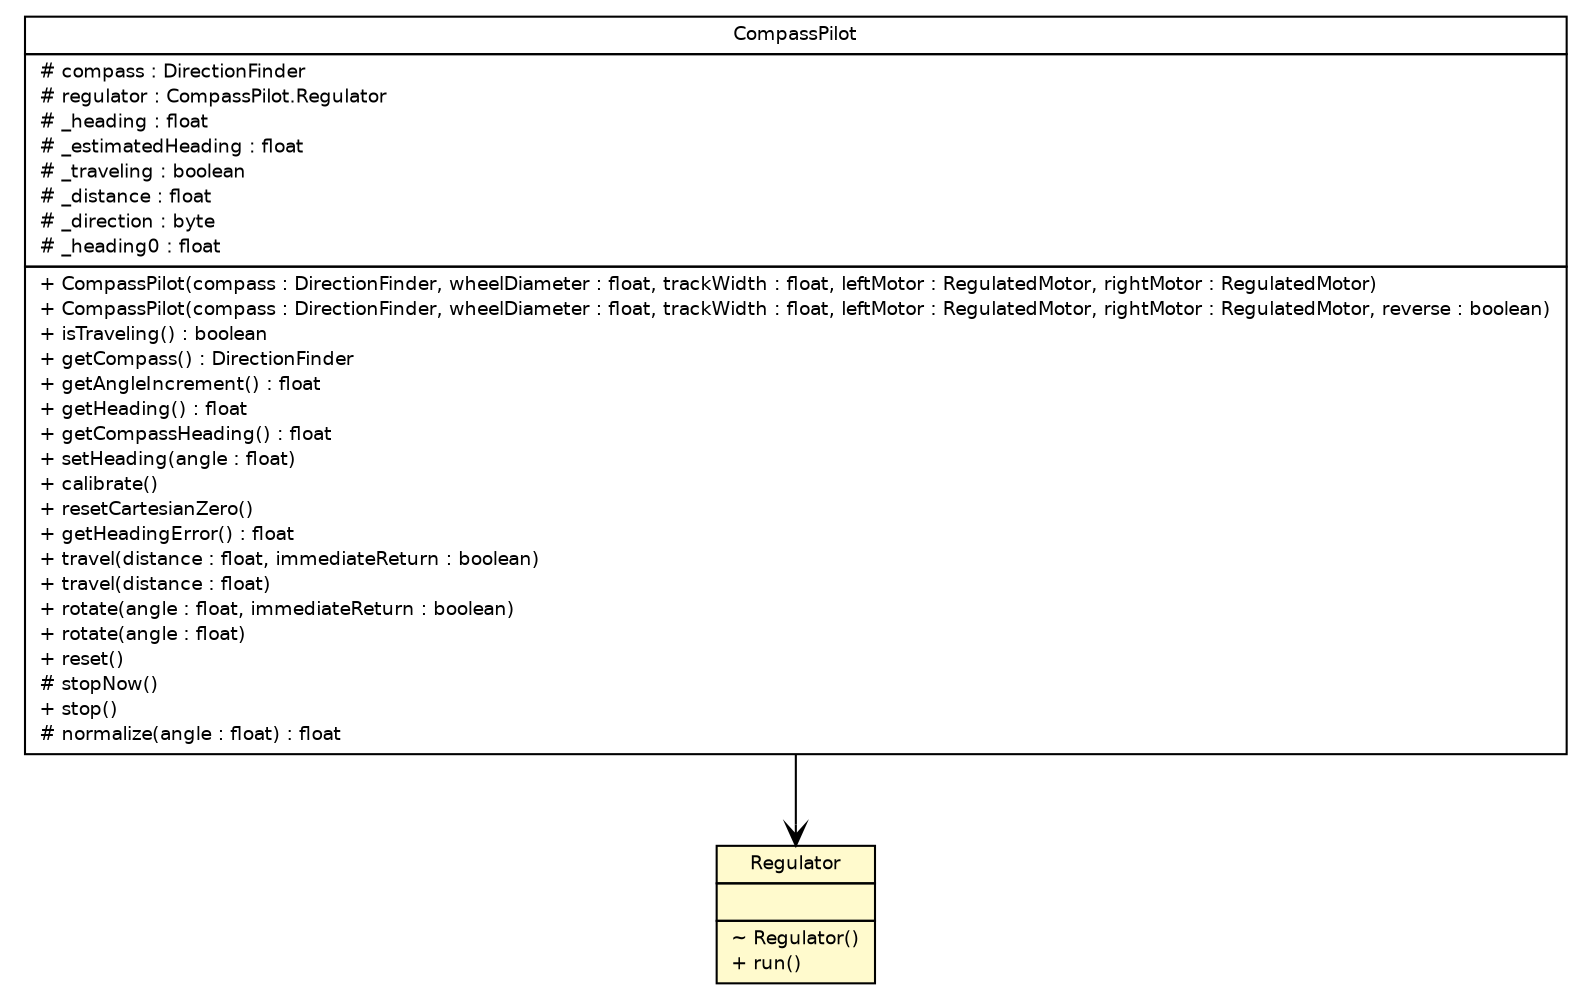 #!/usr/local/bin/dot
#
# Class diagram 
# Generated by UMLGraph version R5_6-24-gf6e263 (http://www.umlgraph.org/)
#

digraph G {
	edge [fontname="Helvetica",fontsize=10,labelfontname="Helvetica",labelfontsize=10];
	node [fontname="Helvetica",fontsize=10,shape=plaintext];
	nodesep=0.25;
	ranksep=0.5;
	// lejos.robotics.navigation.CompassPilot
	c884 [label=<<table title="lejos.robotics.navigation.CompassPilot" border="0" cellborder="1" cellspacing="0" cellpadding="2" port="p" href="./CompassPilot.html">
		<tr><td><table border="0" cellspacing="0" cellpadding="1">
<tr><td align="center" balign="center"> CompassPilot </td></tr>
		</table></td></tr>
		<tr><td><table border="0" cellspacing="0" cellpadding="1">
<tr><td align="left" balign="left"> # compass : DirectionFinder </td></tr>
<tr><td align="left" balign="left"> # regulator : CompassPilot.Regulator </td></tr>
<tr><td align="left" balign="left"> # _heading : float </td></tr>
<tr><td align="left" balign="left"> # _estimatedHeading : float </td></tr>
<tr><td align="left" balign="left"> # _traveling : boolean </td></tr>
<tr><td align="left" balign="left"> # _distance : float </td></tr>
<tr><td align="left" balign="left"> # _direction : byte </td></tr>
<tr><td align="left" balign="left"> # _heading0 : float </td></tr>
		</table></td></tr>
		<tr><td><table border="0" cellspacing="0" cellpadding="1">
<tr><td align="left" balign="left"> + CompassPilot(compass : DirectionFinder, wheelDiameter : float, trackWidth : float, leftMotor : RegulatedMotor, rightMotor : RegulatedMotor) </td></tr>
<tr><td align="left" balign="left"> + CompassPilot(compass : DirectionFinder, wheelDiameter : float, trackWidth : float, leftMotor : RegulatedMotor, rightMotor : RegulatedMotor, reverse : boolean) </td></tr>
<tr><td align="left" balign="left"> + isTraveling() : boolean </td></tr>
<tr><td align="left" balign="left"> + getCompass() : DirectionFinder </td></tr>
<tr><td align="left" balign="left"> + getAngleIncrement() : float </td></tr>
<tr><td align="left" balign="left"> + getHeading() : float </td></tr>
<tr><td align="left" balign="left"> + getCompassHeading() : float </td></tr>
<tr><td align="left" balign="left"> + setHeading(angle : float) </td></tr>
<tr><td align="left" balign="left"> + calibrate() </td></tr>
<tr><td align="left" balign="left"> + resetCartesianZero() </td></tr>
<tr><td align="left" balign="left"> + getHeadingError() : float </td></tr>
<tr><td align="left" balign="left"> + travel(distance : float, immediateReturn : boolean) </td></tr>
<tr><td align="left" balign="left"> + travel(distance : float) </td></tr>
<tr><td align="left" balign="left"> + rotate(angle : float, immediateReturn : boolean) </td></tr>
<tr><td align="left" balign="left"> + rotate(angle : float) </td></tr>
<tr><td align="left" balign="left"> + reset() </td></tr>
<tr><td align="left" balign="left"> # stopNow() </td></tr>
<tr><td align="left" balign="left"> + stop() </td></tr>
<tr><td align="left" balign="left"> # normalize(angle : float) : float </td></tr>
		</table></td></tr>
		</table>>, URL="./CompassPilot.html", fontname="Helvetica", fontcolor="black", fontsize=9.0];
	// lejos.robotics.navigation.CompassPilot.Regulator
	c885 [label=<<table title="lejos.robotics.navigation.CompassPilot.Regulator" border="0" cellborder="1" cellspacing="0" cellpadding="2" port="p" bgcolor="lemonChiffon" href="./CompassPilot.Regulator.html">
		<tr><td><table border="0" cellspacing="0" cellpadding="1">
<tr><td align="center" balign="center"> Regulator </td></tr>
		</table></td></tr>
		<tr><td><table border="0" cellspacing="0" cellpadding="1">
<tr><td align="left" balign="left">  </td></tr>
		</table></td></tr>
		<tr><td><table border="0" cellspacing="0" cellpadding="1">
<tr><td align="left" balign="left"> ~ Regulator() </td></tr>
<tr><td align="left" balign="left"> + run() </td></tr>
		</table></td></tr>
		</table>>, URL="./CompassPilot.Regulator.html", fontname="Helvetica", fontcolor="black", fontsize=9.0];
	// lejos.robotics.navigation.CompassPilot NAVASSOC lejos.robotics.navigation.CompassPilot.Regulator
	c884:p -> c885:p [taillabel="", label="", headlabel="", fontname="Helvetica", fontcolor="black", fontsize=10.0, color="black", arrowhead=open];
}

